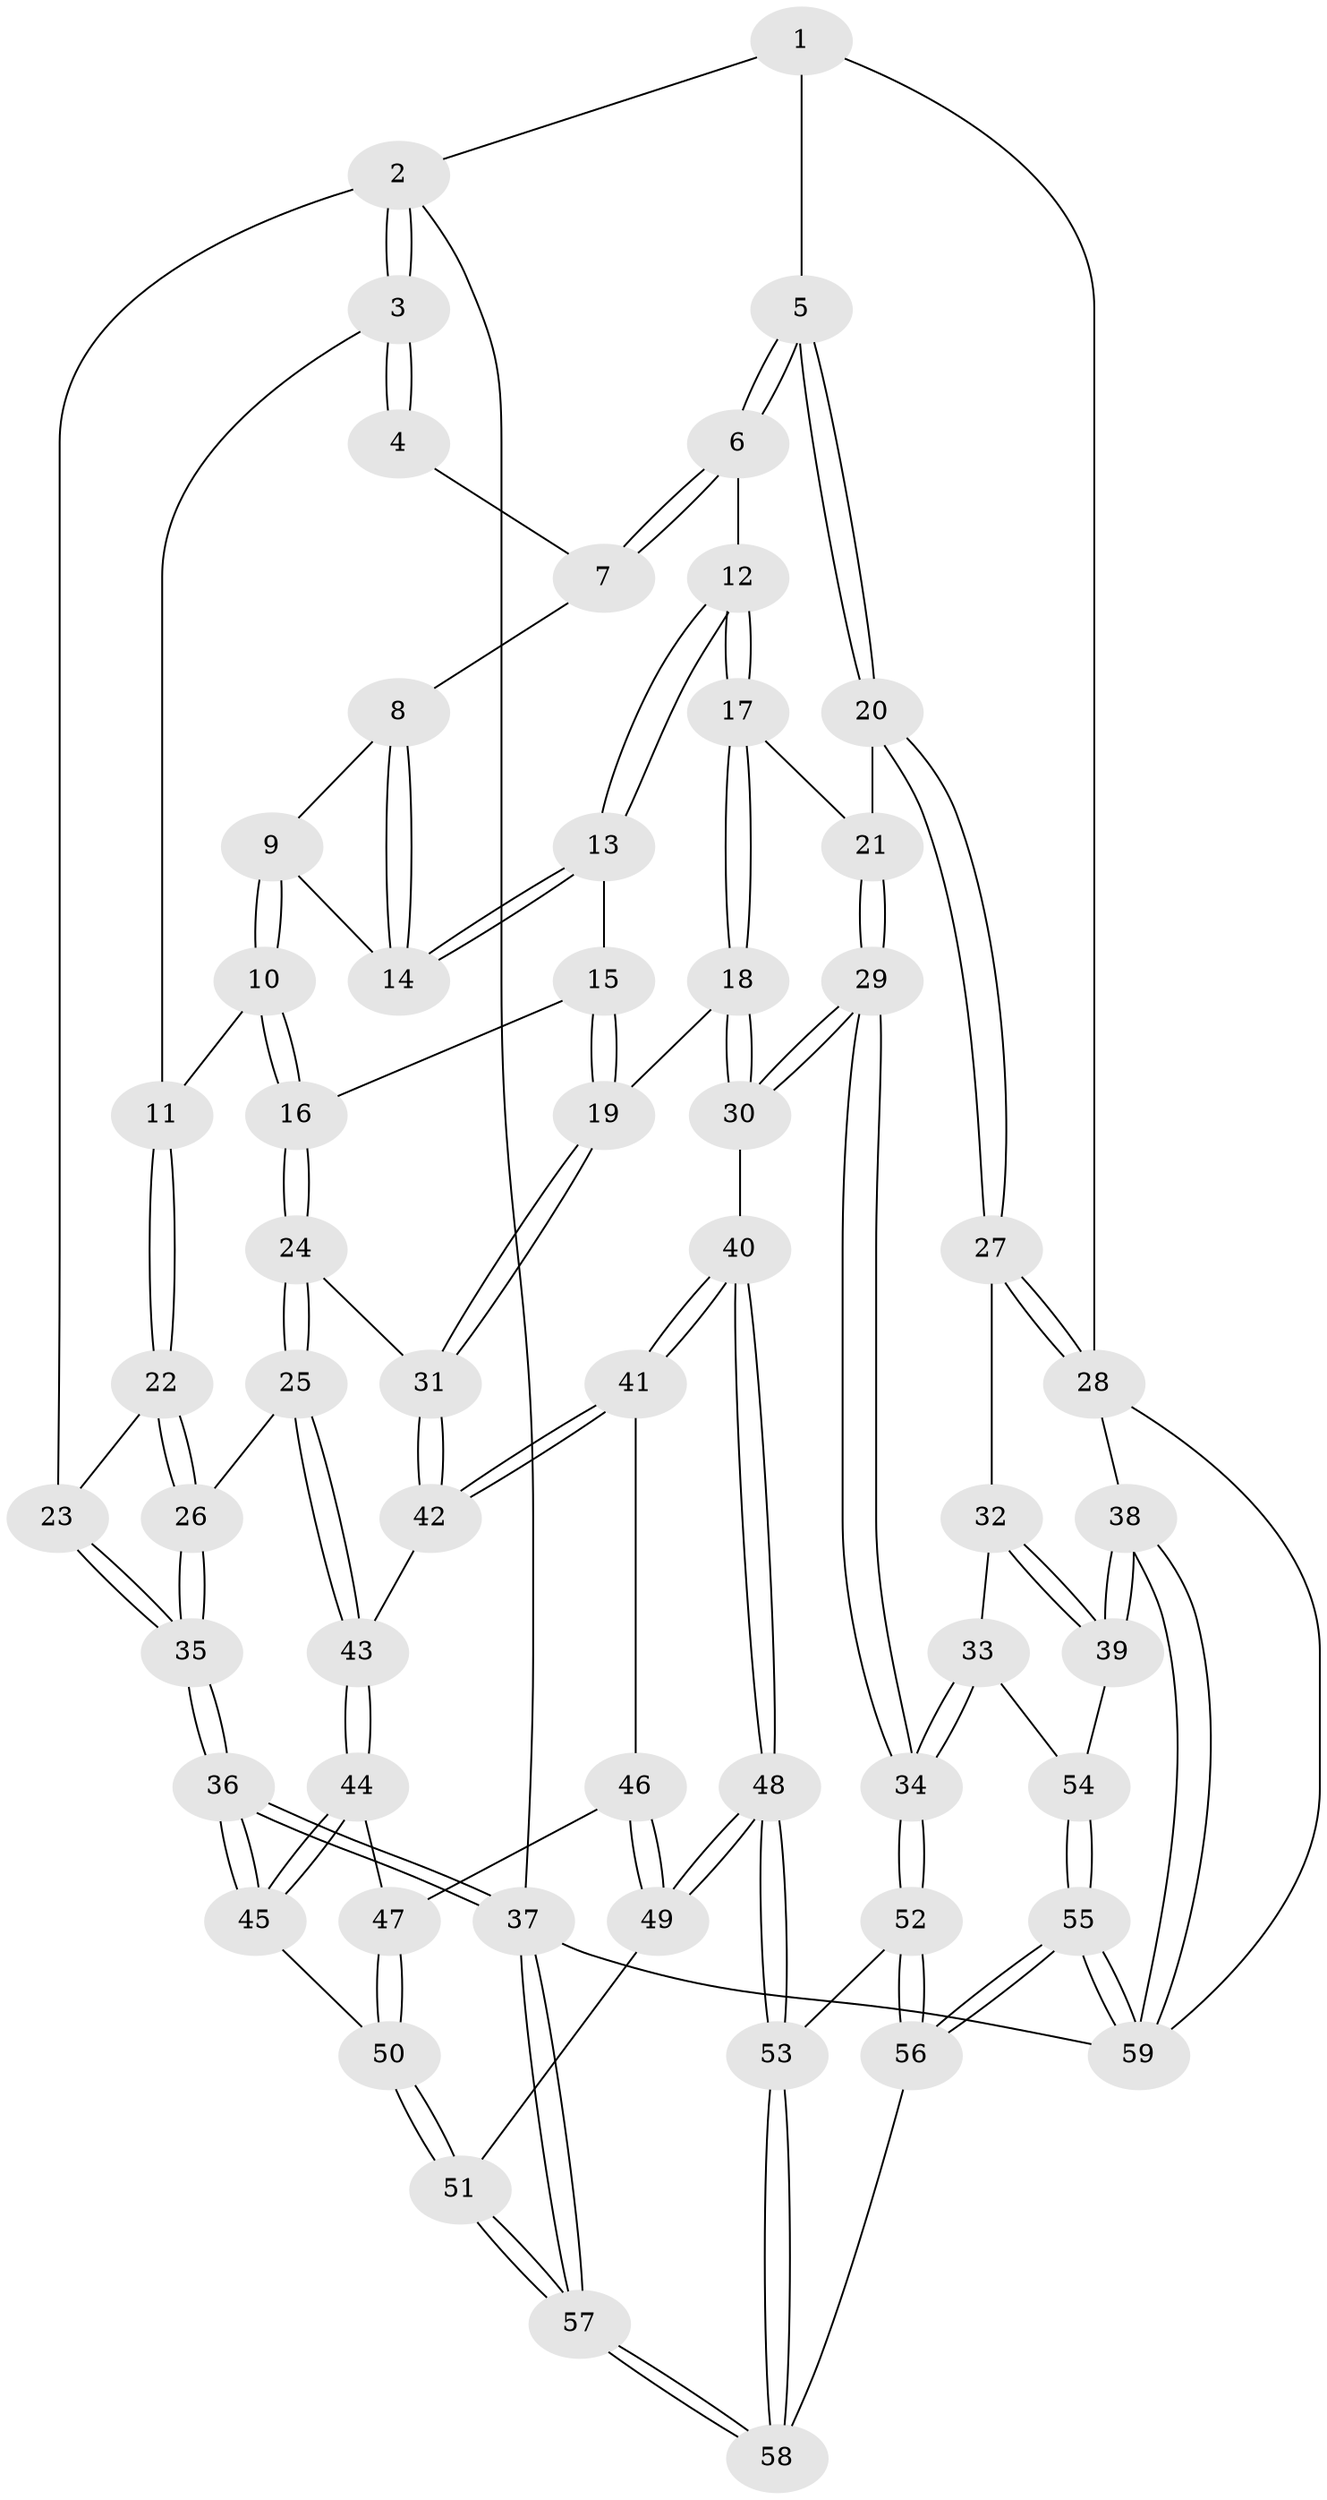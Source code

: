 // coarse degree distribution, {3: 0.6216216216216216, 4: 0.16216216216216217, 2: 0.10810810810810811, 5: 0.08108108108108109, 6: 0.02702702702702703}
// Generated by graph-tools (version 1.1) at 2025/54/03/04/25 22:54:17]
// undirected, 59 vertices, 144 edges
graph export_dot {
  node [color=gray90,style=filled];
  1 [pos="+0.7402934862923191+0.03357302147161898"];
  2 [pos="+0+0"];
  3 [pos="+0.1895565829878288+0.08264677719263129"];
  4 [pos="+0.48942063547998543+0.11148959493497147"];
  5 [pos="+0.8086377461625529+0.34458913154872867"];
  6 [pos="+0.564124142954801+0.3914327251634939"];
  7 [pos="+0.5044557417835327+0.25571387186031563"];
  8 [pos="+0.45537919740929955+0.34375103819666897"];
  9 [pos="+0.37704571351025373+0.38268857069148604"];
  10 [pos="+0.2607359837495822+0.37719977534848753"];
  11 [pos="+0.23566119937459729+0.35384873325048083"];
  12 [pos="+0.5315016702982627+0.44646414248392924"];
  13 [pos="+0.4959660552234077+0.4423227613254468"];
  14 [pos="+0.48183011175317436+0.42967568084967267"];
  15 [pos="+0.4408915484078134+0.47619222627304814"];
  16 [pos="+0.3128882744539649+0.4721938754508641"];
  17 [pos="+0.5412348840915762+0.4710939902569167"];
  18 [pos="+0.44086918438044437+0.6344558675332066"];
  19 [pos="+0.4384056481137185+0.6338990833777424"];
  20 [pos="+0.8507059122386454+0.4127014525181908"];
  21 [pos="+0.5645892033413438+0.4903653469047113"];
  22 [pos="+0.13563459008209228+0.4732165287634558"];
  23 [pos="+0+0.37845024845196723"];
  24 [pos="+0.3308695589251045+0.5902494630374425"];
  25 [pos="+0.14153064111867059+0.6342723598055424"];
  26 [pos="+0.11103503523793387+0.6151562590940607"];
  27 [pos="+0.8634273319186005+0.42938724735919004"];
  28 [pos="+1+0.43115179391575764"];
  29 [pos="+0.7136445981981294+0.7216435246855192"];
  30 [pos="+0.6002261915140122+0.7375870101652487"];
  31 [pos="+0.3758843515321129+0.6327342773938355"];
  32 [pos="+0.8239570188691291+0.5284064073616686"];
  33 [pos="+0.7434853478447851+0.7196671552130446"];
  34 [pos="+0.7345169500813611+0.7240010798503624"];
  35 [pos="+0+0.7040914652882087"];
  36 [pos="+0+0.8142092226116711"];
  37 [pos="+0+1"];
  38 [pos="+1+0.7815804721950141"];
  39 [pos="+1+0.7815714399920264"];
  40 [pos="+0.519590839932435+0.8202082333912778"];
  41 [pos="+0.3334375760158728+0.7632822487668341"];
  42 [pos="+0.3345180266267021+0.717396550176736"];
  43 [pos="+0.17572786227297948+0.7113686259706269"];
  44 [pos="+0.17583595652367154+0.7212128449668375"];
  45 [pos="+0.021429426926561003+0.8496259941497158"];
  46 [pos="+0.32248849518671346+0.7861428858979915"];
  47 [pos="+0.20658904507465584+0.8076176898162973"];
  48 [pos="+0.4342860483928387+0.9697133060669072"];
  49 [pos="+0.3532377967073095+0.9120881725026978"];
  50 [pos="+0.1716221809404361+0.908160151150091"];
  51 [pos="+0.1742018262611745+0.9126099817263633"];
  52 [pos="+0.7297092870821756+0.8052997397215338"];
  53 [pos="+0.45960844195969486+1"];
  54 [pos="+0.9038122581746603+0.7845836396758702"];
  55 [pos="+0.9663783139317885+1"];
  56 [pos="+0.7687480025727274+1"];
  57 [pos="+0.14528792303612206+1"];
  58 [pos="+0.4607929630068554+1"];
  59 [pos="+1+1"];
  1 -- 2;
  1 -- 5;
  1 -- 28;
  2 -- 3;
  2 -- 3;
  2 -- 23;
  2 -- 37;
  3 -- 4;
  3 -- 4;
  3 -- 11;
  4 -- 7;
  5 -- 6;
  5 -- 6;
  5 -- 20;
  5 -- 20;
  6 -- 7;
  6 -- 7;
  6 -- 12;
  7 -- 8;
  8 -- 9;
  8 -- 14;
  8 -- 14;
  9 -- 10;
  9 -- 10;
  9 -- 14;
  10 -- 11;
  10 -- 16;
  10 -- 16;
  11 -- 22;
  11 -- 22;
  12 -- 13;
  12 -- 13;
  12 -- 17;
  12 -- 17;
  13 -- 14;
  13 -- 14;
  13 -- 15;
  15 -- 16;
  15 -- 19;
  15 -- 19;
  16 -- 24;
  16 -- 24;
  17 -- 18;
  17 -- 18;
  17 -- 21;
  18 -- 19;
  18 -- 30;
  18 -- 30;
  19 -- 31;
  19 -- 31;
  20 -- 21;
  20 -- 27;
  20 -- 27;
  21 -- 29;
  21 -- 29;
  22 -- 23;
  22 -- 26;
  22 -- 26;
  23 -- 35;
  23 -- 35;
  24 -- 25;
  24 -- 25;
  24 -- 31;
  25 -- 26;
  25 -- 43;
  25 -- 43;
  26 -- 35;
  26 -- 35;
  27 -- 28;
  27 -- 28;
  27 -- 32;
  28 -- 38;
  28 -- 59;
  29 -- 30;
  29 -- 30;
  29 -- 34;
  29 -- 34;
  30 -- 40;
  31 -- 42;
  31 -- 42;
  32 -- 33;
  32 -- 39;
  32 -- 39;
  33 -- 34;
  33 -- 34;
  33 -- 54;
  34 -- 52;
  34 -- 52;
  35 -- 36;
  35 -- 36;
  36 -- 37;
  36 -- 37;
  36 -- 45;
  36 -- 45;
  37 -- 57;
  37 -- 57;
  37 -- 59;
  38 -- 39;
  38 -- 39;
  38 -- 59;
  38 -- 59;
  39 -- 54;
  40 -- 41;
  40 -- 41;
  40 -- 48;
  40 -- 48;
  41 -- 42;
  41 -- 42;
  41 -- 46;
  42 -- 43;
  43 -- 44;
  43 -- 44;
  44 -- 45;
  44 -- 45;
  44 -- 47;
  45 -- 50;
  46 -- 47;
  46 -- 49;
  46 -- 49;
  47 -- 50;
  47 -- 50;
  48 -- 49;
  48 -- 49;
  48 -- 53;
  48 -- 53;
  49 -- 51;
  50 -- 51;
  50 -- 51;
  51 -- 57;
  51 -- 57;
  52 -- 53;
  52 -- 56;
  52 -- 56;
  53 -- 58;
  53 -- 58;
  54 -- 55;
  54 -- 55;
  55 -- 56;
  55 -- 56;
  55 -- 59;
  55 -- 59;
  56 -- 58;
  57 -- 58;
  57 -- 58;
}
